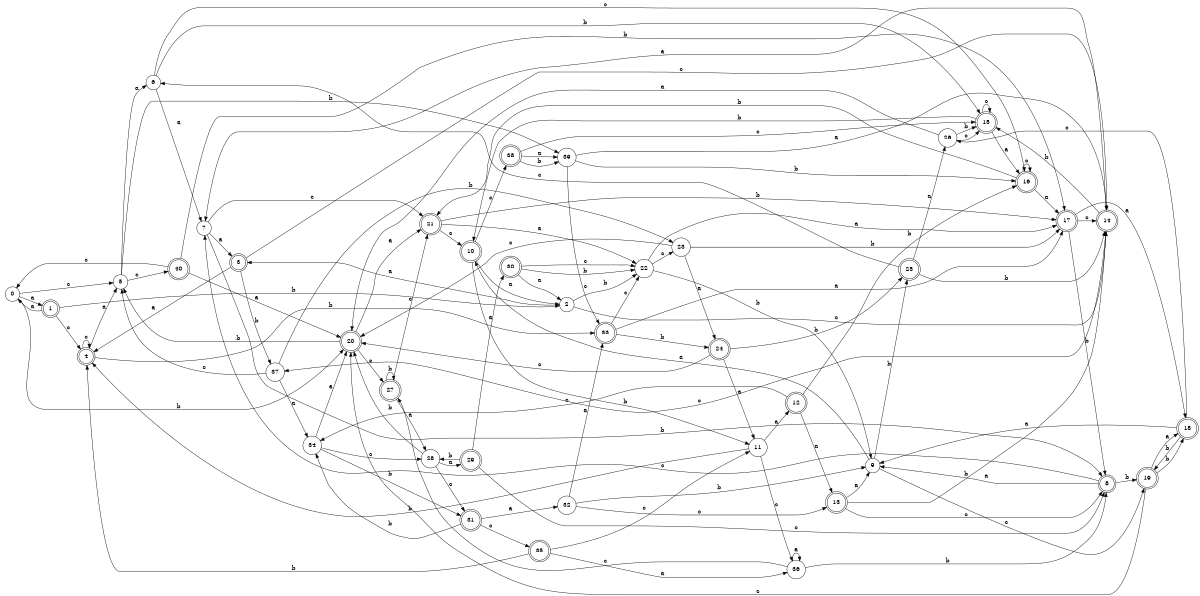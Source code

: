digraph n33_9 {
__start0 [label="" shape="none"];

rankdir=LR;
size="8,5";

s0 [style="filled", color="black", fillcolor="white" shape="circle", label="0"];
s1 [style="rounded,filled", color="black", fillcolor="white" shape="doublecircle", label="1"];
s2 [style="filled", color="black", fillcolor="white" shape="circle", label="2"];
s3 [style="rounded,filled", color="black", fillcolor="white" shape="doublecircle", label="3"];
s4 [style="rounded,filled", color="black", fillcolor="white" shape="doublecircle", label="4"];
s5 [style="filled", color="black", fillcolor="white" shape="circle", label="5"];
s6 [style="filled", color="black", fillcolor="white" shape="circle", label="6"];
s7 [style="filled", color="black", fillcolor="white" shape="circle", label="7"];
s8 [style="rounded,filled", color="black", fillcolor="white" shape="doublecircle", label="8"];
s9 [style="filled", color="black", fillcolor="white" shape="circle", label="9"];
s10 [style="rounded,filled", color="black", fillcolor="white" shape="doublecircle", label="10"];
s11 [style="filled", color="black", fillcolor="white" shape="circle", label="11"];
s12 [style="rounded,filled", color="black", fillcolor="white" shape="doublecircle", label="12"];
s13 [style="rounded,filled", color="black", fillcolor="white" shape="doublecircle", label="13"];
s14 [style="rounded,filled", color="black", fillcolor="white" shape="doublecircle", label="14"];
s15 [style="rounded,filled", color="black", fillcolor="white" shape="doublecircle", label="15"];
s16 [style="rounded,filled", color="black", fillcolor="white" shape="doublecircle", label="16"];
s17 [style="rounded,filled", color="black", fillcolor="white" shape="doublecircle", label="17"];
s18 [style="rounded,filled", color="black", fillcolor="white" shape="doublecircle", label="18"];
s19 [style="rounded,filled", color="black", fillcolor="white" shape="doublecircle", label="19"];
s20 [style="rounded,filled", color="black", fillcolor="white" shape="doublecircle", label="20"];
s21 [style="rounded,filled", color="black", fillcolor="white" shape="doublecircle", label="21"];
s22 [style="filled", color="black", fillcolor="white" shape="circle", label="22"];
s23 [style="filled", color="black", fillcolor="white" shape="circle", label="23"];
s24 [style="rounded,filled", color="black", fillcolor="white" shape="doublecircle", label="24"];
s25 [style="rounded,filled", color="black", fillcolor="white" shape="doublecircle", label="25"];
s26 [style="filled", color="black", fillcolor="white" shape="circle", label="26"];
s27 [style="rounded,filled", color="black", fillcolor="white" shape="doublecircle", label="27"];
s28 [style="filled", color="black", fillcolor="white" shape="circle", label="28"];
s29 [style="rounded,filled", color="black", fillcolor="white" shape="doublecircle", label="29"];
s30 [style="rounded,filled", color="black", fillcolor="white" shape="doublecircle", label="30"];
s31 [style="rounded,filled", color="black", fillcolor="white" shape="doublecircle", label="31"];
s32 [style="filled", color="black", fillcolor="white" shape="circle", label="32"];
s33 [style="rounded,filled", color="black", fillcolor="white" shape="doublecircle", label="33"];
s34 [style="filled", color="black", fillcolor="white" shape="circle", label="34"];
s35 [style="rounded,filled", color="black", fillcolor="white" shape="doublecircle", label="35"];
s36 [style="filled", color="black", fillcolor="white" shape="circle", label="36"];
s37 [style="filled", color="black", fillcolor="white" shape="circle", label="37"];
s38 [style="rounded,filled", color="black", fillcolor="white" shape="doublecircle", label="38"];
s39 [style="filled", color="black", fillcolor="white" shape="circle", label="39"];
s40 [style="rounded,filled", color="black", fillcolor="white" shape="doublecircle", label="40"];
s0 -> s1 [label="a"];
s0 -> s20 [label="b"];
s0 -> s5 [label="c"];
s1 -> s0 [label="a"];
s1 -> s2 [label="b"];
s1 -> s4 [label="c"];
s2 -> s3 [label="a"];
s2 -> s22 [label="b"];
s2 -> s14 [label="c"];
s3 -> s4 [label="a"];
s3 -> s37 [label="b"];
s3 -> s14 [label="c"];
s4 -> s5 [label="a"];
s4 -> s33 [label="b"];
s4 -> s4 [label="c"];
s5 -> s6 [label="a"];
s5 -> s39 [label="b"];
s5 -> s40 [label="c"];
s6 -> s7 [label="a"];
s6 -> s15 [label="b"];
s6 -> s16 [label="c"];
s7 -> s3 [label="a"];
s7 -> s8 [label="b"];
s7 -> s21 [label="c"];
s8 -> s9 [label="a"];
s8 -> s19 [label="b"];
s8 -> s7 [label="c"];
s9 -> s10 [label="a"];
s9 -> s25 [label="b"];
s9 -> s19 [label="c"];
s10 -> s2 [label="a"];
s10 -> s11 [label="b"];
s10 -> s38 [label="c"];
s11 -> s12 [label="a"];
s11 -> s4 [label="b"];
s11 -> s36 [label="c"];
s12 -> s13 [label="a"];
s12 -> s16 [label="b"];
s12 -> s34 [label="c"];
s13 -> s9 [label="a"];
s13 -> s14 [label="b"];
s13 -> s8 [label="c"];
s14 -> s7 [label="a"];
s14 -> s15 [label="b"];
s14 -> s37 [label="c"];
s15 -> s16 [label="a"];
s15 -> s10 [label="b"];
s15 -> s15 [label="c"];
s16 -> s17 [label="a"];
s16 -> s21 [label="b"];
s16 -> s16 [label="c"];
s17 -> s18 [label="a"];
s17 -> s8 [label="b"];
s17 -> s14 [label="c"];
s18 -> s9 [label="a"];
s18 -> s19 [label="b"];
s18 -> s26 [label="c"];
s19 -> s18 [label="a"];
s19 -> s18 [label="b"];
s19 -> s20 [label="c"];
s20 -> s21 [label="a"];
s20 -> s5 [label="b"];
s20 -> s27 [label="c"];
s21 -> s22 [label="a"];
s21 -> s17 [label="b"];
s21 -> s10 [label="c"];
s22 -> s17 [label="a"];
s22 -> s9 [label="b"];
s22 -> s23 [label="c"];
s23 -> s24 [label="a"];
s23 -> s17 [label="b"];
s23 -> s20 [label="c"];
s24 -> s11 [label="a"];
s24 -> s25 [label="b"];
s24 -> s20 [label="c"];
s25 -> s26 [label="a"];
s25 -> s14 [label="b"];
s25 -> s6 [label="c"];
s26 -> s20 [label="a"];
s26 -> s15 [label="b"];
s26 -> s15 [label="c"];
s27 -> s28 [label="a"];
s27 -> s27 [label="b"];
s27 -> s21 [label="c"];
s28 -> s29 [label="a"];
s28 -> s20 [label="b"];
s28 -> s31 [label="c"];
s29 -> s30 [label="a"];
s29 -> s28 [label="b"];
s29 -> s8 [label="c"];
s30 -> s2 [label="a"];
s30 -> s22 [label="b"];
s30 -> s22 [label="c"];
s31 -> s32 [label="a"];
s31 -> s34 [label="b"];
s31 -> s35 [label="c"];
s32 -> s33 [label="a"];
s32 -> s9 [label="b"];
s32 -> s13 [label="c"];
s33 -> s17 [label="a"];
s33 -> s24 [label="b"];
s33 -> s22 [label="c"];
s34 -> s20 [label="a"];
s34 -> s31 [label="b"];
s34 -> s28 [label="c"];
s35 -> s36 [label="a"];
s35 -> s4 [label="b"];
s35 -> s11 [label="c"];
s36 -> s36 [label="a"];
s36 -> s8 [label="b"];
s36 -> s27 [label="c"];
s37 -> s34 [label="a"];
s37 -> s23 [label="b"];
s37 -> s5 [label="c"];
s38 -> s39 [label="a"];
s38 -> s39 [label="b"];
s38 -> s15 [label="c"];
s39 -> s14 [label="a"];
s39 -> s16 [label="b"];
s39 -> s33 [label="c"];
s40 -> s20 [label="a"];
s40 -> s17 [label="b"];
s40 -> s0 [label="c"];

}